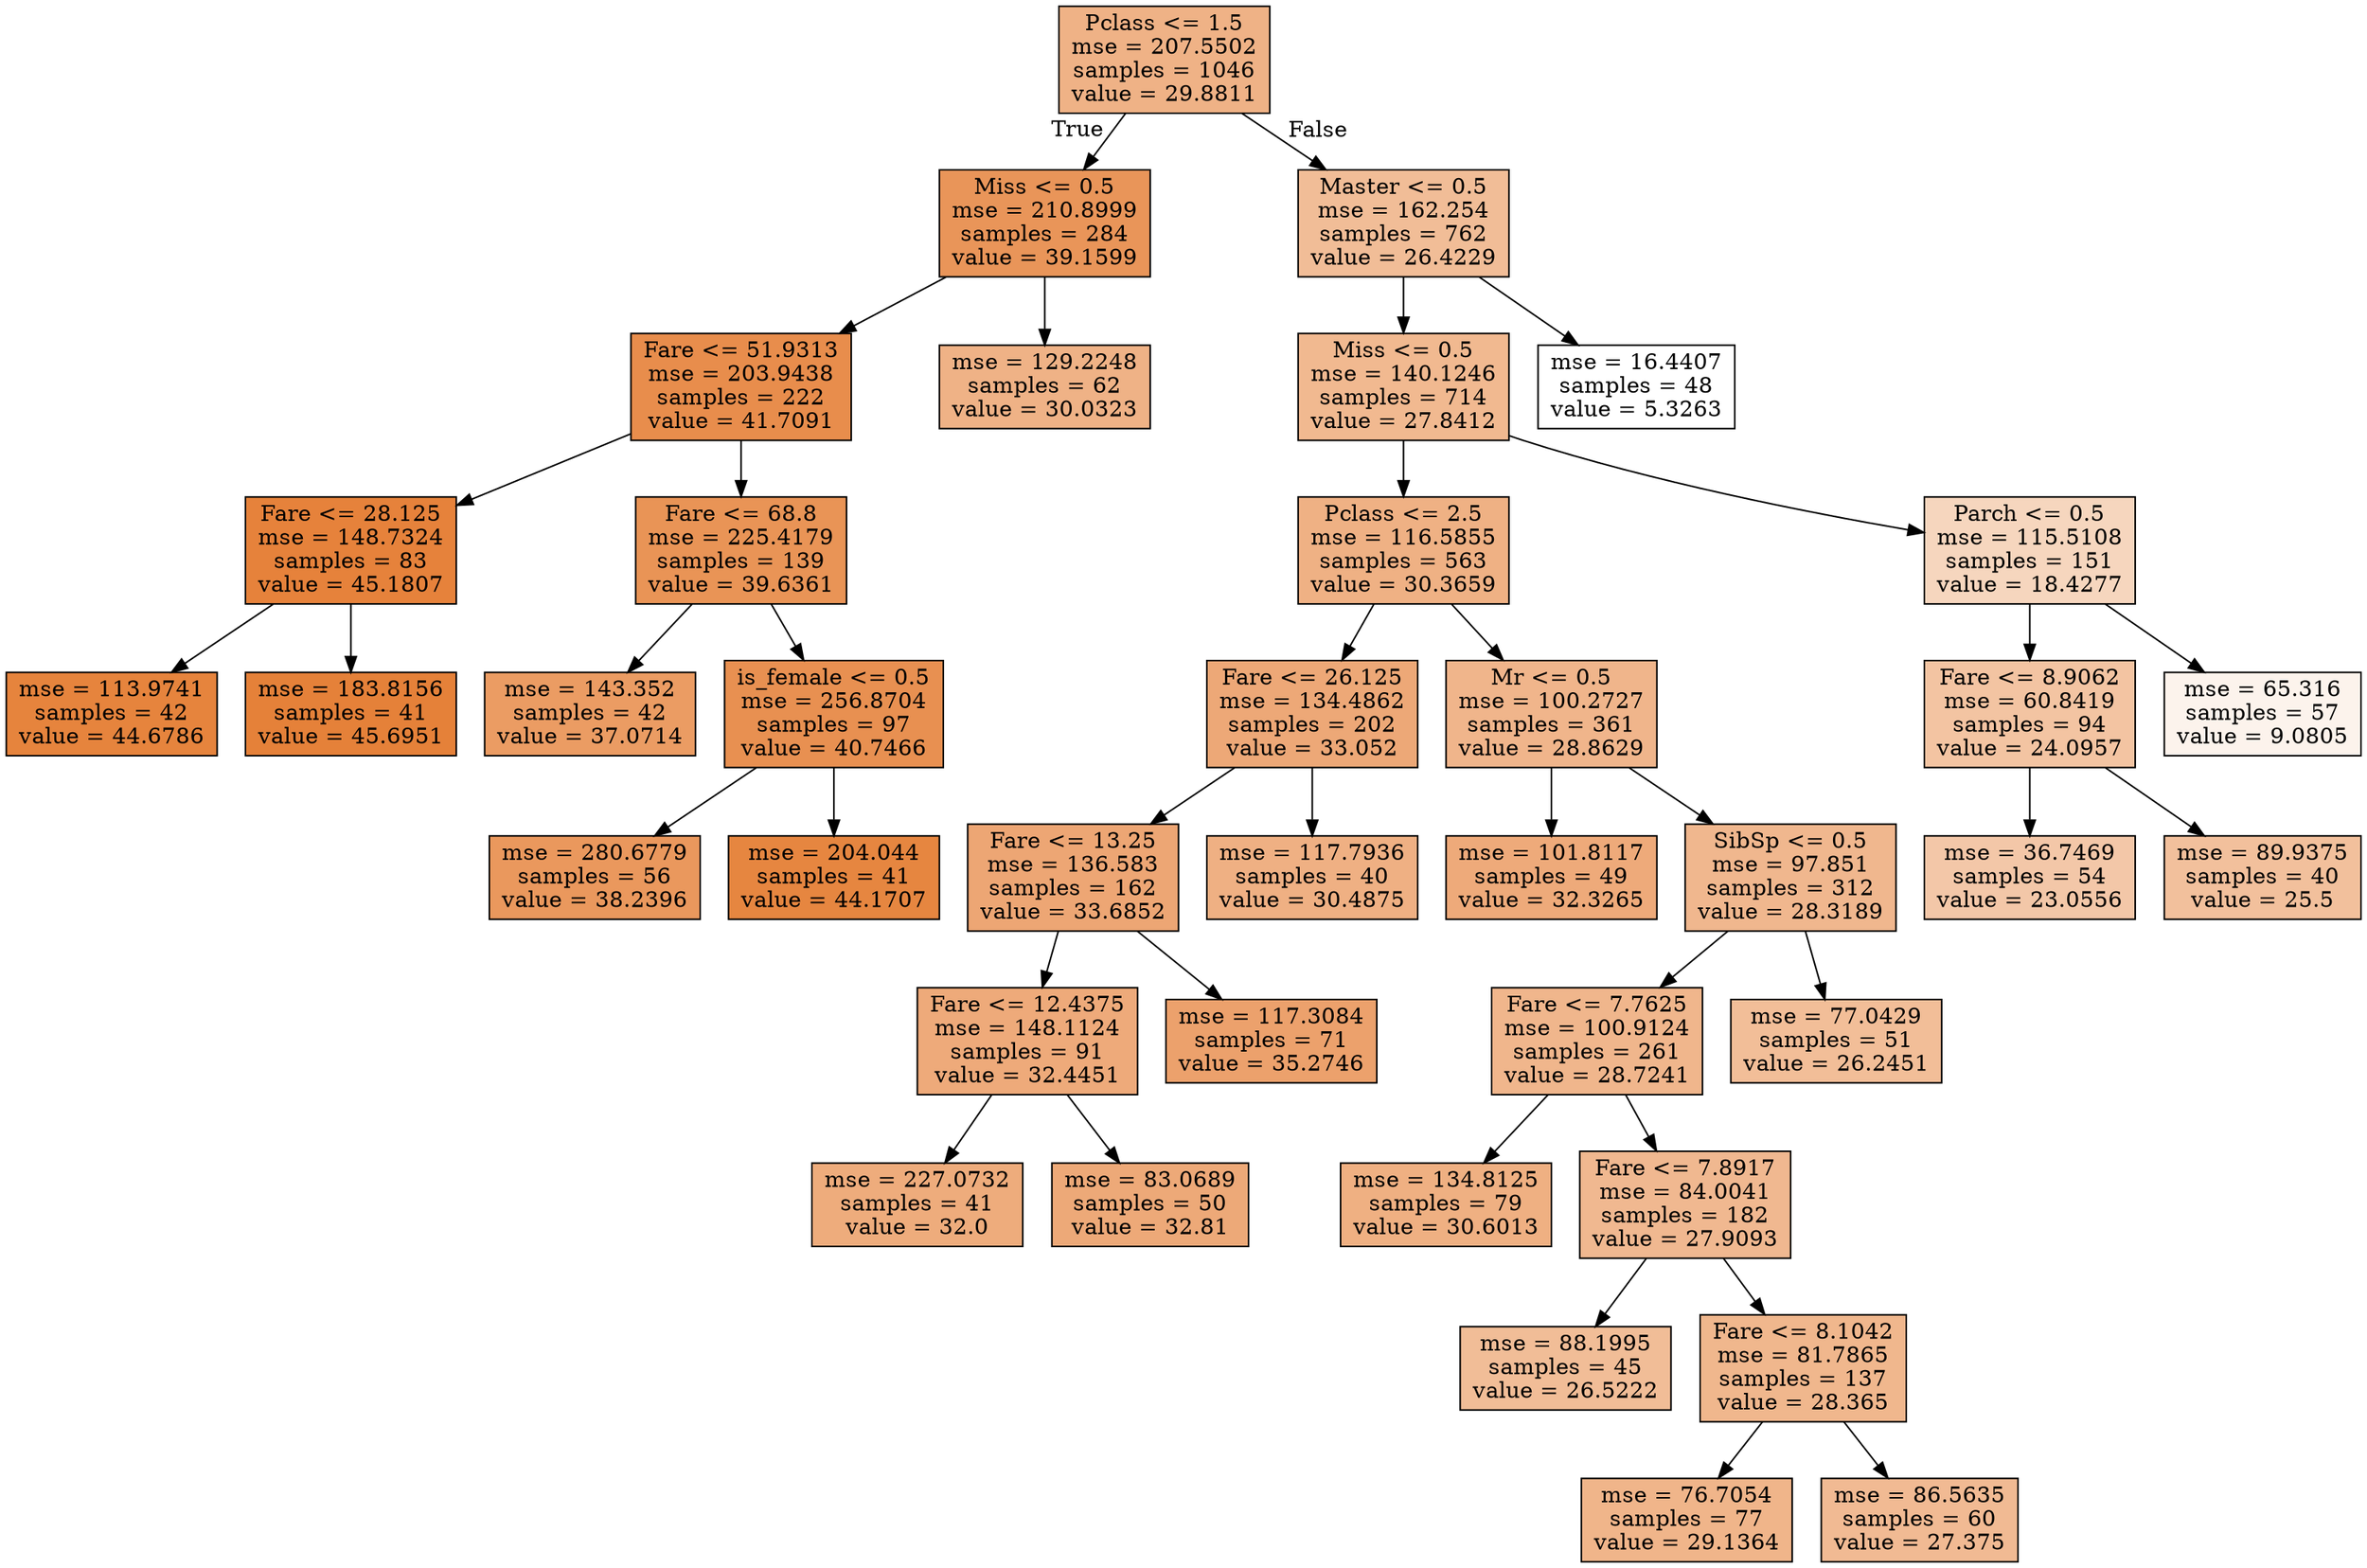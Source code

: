 digraph Tree {
node [shape=box, style="filled", color="black"] ;
0 [label="Pclass <= 1.5\nmse = 207.5502\nsamples = 1046\nvalue = 29.8811", fillcolor="#e581399b"] ;
1 [label="Miss <= 0.5\nmse = 210.8999\nsamples = 284\nvalue = 39.1599", fillcolor="#e58139d6"] ;
0 -> 1 [labeldistance=2.5, labelangle=45, headlabel="True"] ;
2 [label="Fare <= 51.9313\nmse = 203.9438\nsamples = 222\nvalue = 41.7091", fillcolor="#e58139e6"] ;
1 -> 2 ;
3 [label="Fare <= 28.125\nmse = 148.7324\nsamples = 83\nvalue = 45.1807", fillcolor="#e58139fc"] ;
2 -> 3 ;
4 [label="mse = 113.9741\nsamples = 42\nvalue = 44.6786", fillcolor="#e58139f9"] ;
3 -> 4 ;
5 [label="mse = 183.8156\nsamples = 41\nvalue = 45.6951", fillcolor="#e58139ff"] ;
3 -> 5 ;
6 [label="Fare <= 68.8\nmse = 225.4179\nsamples = 139\nvalue = 39.6361", fillcolor="#e58139d9"] ;
2 -> 6 ;
7 [label="mse = 143.352\nsamples = 42\nvalue = 37.0714", fillcolor="#e58139c9"] ;
6 -> 7 ;
8 [label="is_female <= 0.5\nmse = 256.8704\nsamples = 97\nvalue = 40.7466", fillcolor="#e58139e0"] ;
6 -> 8 ;
9 [label="mse = 280.6779\nsamples = 56\nvalue = 38.2396", fillcolor="#e58139d0"] ;
8 -> 9 ;
10 [label="mse = 204.044\nsamples = 41\nvalue = 44.1707", fillcolor="#e58139f5"] ;
8 -> 10 ;
11 [label="mse = 129.2248\nsamples = 62\nvalue = 30.0323", fillcolor="#e581399c"] ;
1 -> 11 ;
12 [label="Master <= 0.5\nmse = 162.254\nsamples = 762\nvalue = 26.4229", fillcolor="#e5813985"] ;
0 -> 12 [labeldistance=2.5, labelangle=-45, headlabel="False"] ;
13 [label="Miss <= 0.5\nmse = 140.1246\nsamples = 714\nvalue = 27.8412", fillcolor="#e581398e"] ;
12 -> 13 ;
14 [label="Pclass <= 2.5\nmse = 116.5855\nsamples = 563\nvalue = 30.3659", fillcolor="#e581399e"] ;
13 -> 14 ;
15 [label="Fare <= 26.125\nmse = 134.4862\nsamples = 202\nvalue = 33.052", fillcolor="#e58139af"] ;
14 -> 15 ;
16 [label="Fare <= 13.25\nmse = 136.583\nsamples = 162\nvalue = 33.6852", fillcolor="#e58139b3"] ;
15 -> 16 ;
17 [label="Fare <= 12.4375\nmse = 148.1124\nsamples = 91\nvalue = 32.4451", fillcolor="#e58139ab"] ;
16 -> 17 ;
18 [label="mse = 227.0732\nsamples = 41\nvalue = 32.0", fillcolor="#e58139a8"] ;
17 -> 18 ;
19 [label="mse = 83.0689\nsamples = 50\nvalue = 32.81", fillcolor="#e58139ae"] ;
17 -> 19 ;
20 [label="mse = 117.3084\nsamples = 71\nvalue = 35.2746", fillcolor="#e58139bd"] ;
16 -> 20 ;
21 [label="mse = 117.7936\nsamples = 40\nvalue = 30.4875", fillcolor="#e581399f"] ;
15 -> 21 ;
22 [label="Mr <= 0.5\nmse = 100.2727\nsamples = 361\nvalue = 28.8629", fillcolor="#e5813995"] ;
14 -> 22 ;
23 [label="mse = 101.8117\nsamples = 49\nvalue = 32.3265", fillcolor="#e58139ab"] ;
22 -> 23 ;
24 [label="SibSp <= 0.5\nmse = 97.851\nsamples = 312\nvalue = 28.3189", fillcolor="#e5813991"] ;
22 -> 24 ;
25 [label="Fare <= 7.7625\nmse = 100.9124\nsamples = 261\nvalue = 28.7241", fillcolor="#e5813994"] ;
24 -> 25 ;
26 [label="mse = 134.8125\nsamples = 79\nvalue = 30.6013", fillcolor="#e58139a0"] ;
25 -> 26 ;
27 [label="Fare <= 7.8917\nmse = 84.0041\nsamples = 182\nvalue = 27.9093", fillcolor="#e581398f"] ;
25 -> 27 ;
28 [label="mse = 88.1995\nsamples = 45\nvalue = 26.5222", fillcolor="#e5813986"] ;
27 -> 28 ;
29 [label="Fare <= 8.1042\nmse = 81.7865\nsamples = 137\nvalue = 28.365", fillcolor="#e5813992"] ;
27 -> 29 ;
30 [label="mse = 76.7054\nsamples = 77\nvalue = 29.1364", fillcolor="#e5813996"] ;
29 -> 30 ;
31 [label="mse = 86.5635\nsamples = 60\nvalue = 27.375", fillcolor="#e581398b"] ;
29 -> 31 ;
32 [label="mse = 77.0429\nsamples = 51\nvalue = 26.2451", fillcolor="#e5813984"] ;
24 -> 32 ;
33 [label="Parch <= 0.5\nmse = 115.5108\nsamples = 151\nvalue = 18.4277", fillcolor="#e5813953"] ;
13 -> 33 ;
34 [label="Fare <= 8.9062\nmse = 60.8419\nsamples = 94\nvalue = 24.0957", fillcolor="#e5813977"] ;
33 -> 34 ;
35 [label="mse = 36.7469\nsamples = 54\nvalue = 23.0556", fillcolor="#e5813970"] ;
34 -> 35 ;
36 [label="mse = 89.9375\nsamples = 40\nvalue = 25.5", fillcolor="#e581397f"] ;
34 -> 36 ;
37 [label="mse = 65.316\nsamples = 57\nvalue = 9.0805", fillcolor="#e5813918"] ;
33 -> 37 ;
38 [label="mse = 16.4407\nsamples = 48\nvalue = 5.3263", fillcolor="#e5813900"] ;
12 -> 38 ;
}
